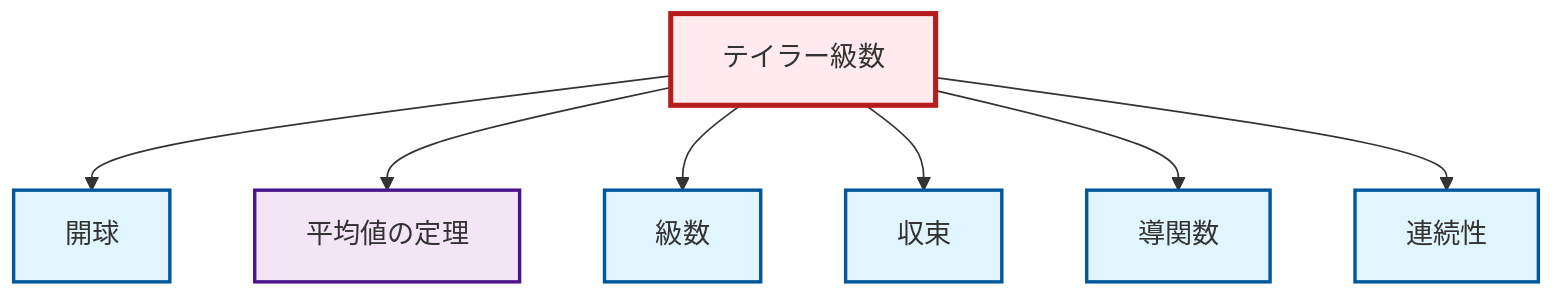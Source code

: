 graph TD
    classDef definition fill:#e1f5fe,stroke:#01579b,stroke-width:2px
    classDef theorem fill:#f3e5f5,stroke:#4a148c,stroke-width:2px
    classDef axiom fill:#fff3e0,stroke:#e65100,stroke-width:2px
    classDef example fill:#e8f5e9,stroke:#1b5e20,stroke-width:2px
    classDef current fill:#ffebee,stroke:#b71c1c,stroke-width:3px
    def-convergence["収束"]:::definition
    thm-mean-value["平均値の定理"]:::theorem
    def-continuity["連続性"]:::definition
    def-open-ball["開球"]:::definition
    thm-taylor-series["テイラー級数"]:::theorem
    def-derivative["導関数"]:::definition
    def-series["級数"]:::definition
    thm-taylor-series --> def-open-ball
    thm-taylor-series --> thm-mean-value
    thm-taylor-series --> def-series
    thm-taylor-series --> def-convergence
    thm-taylor-series --> def-derivative
    thm-taylor-series --> def-continuity
    class thm-taylor-series current